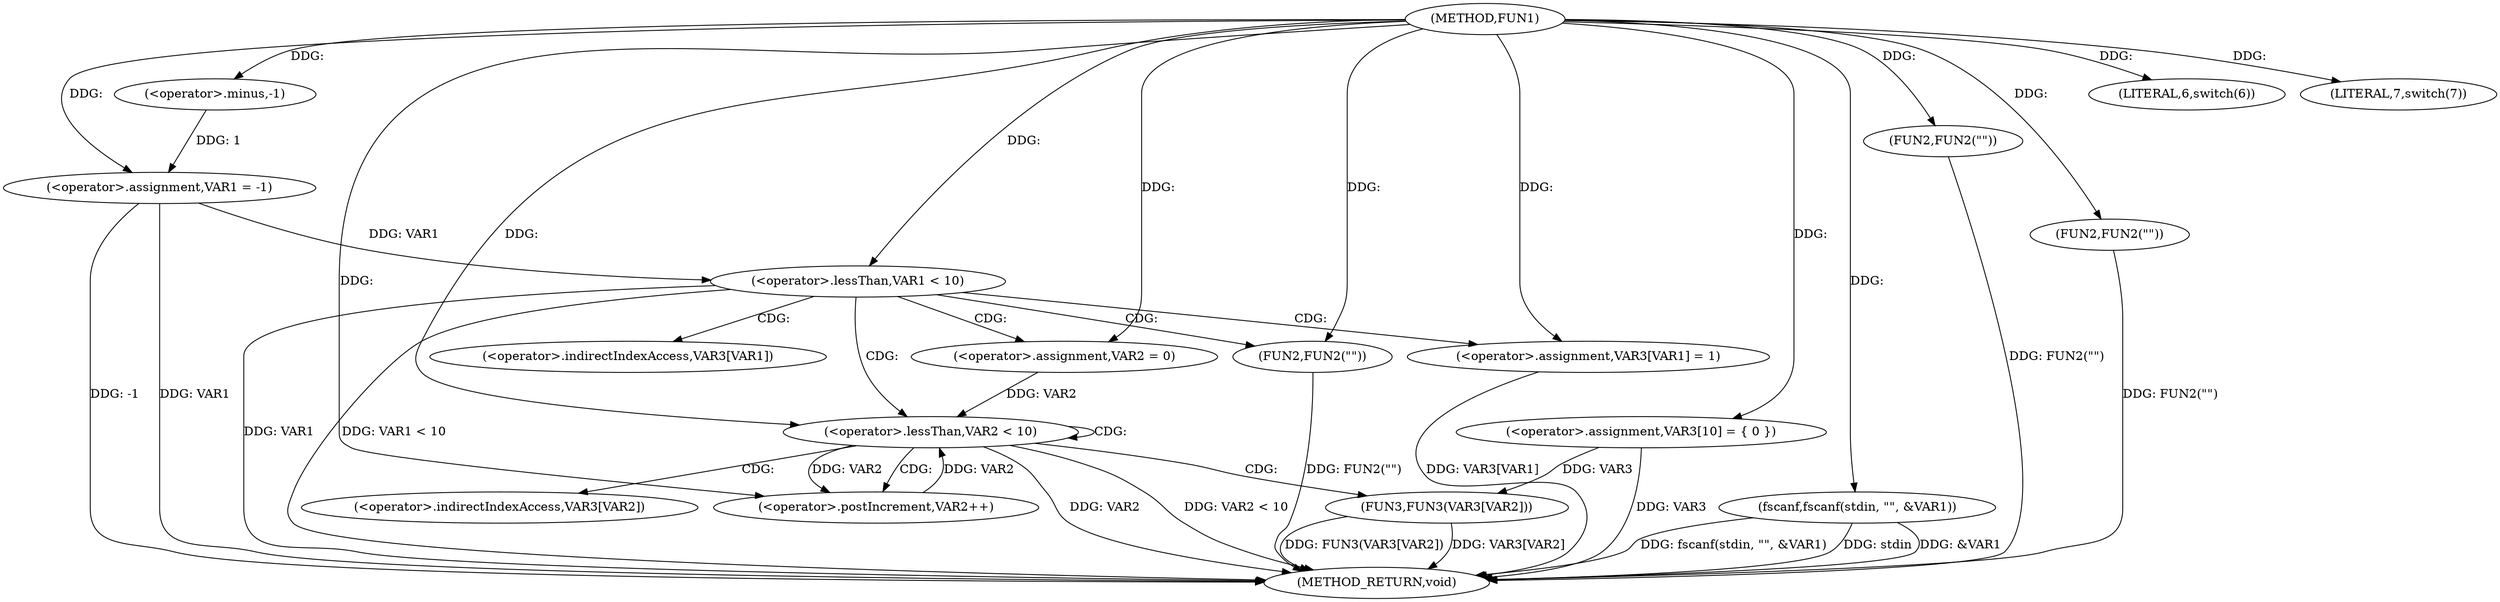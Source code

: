 digraph FUN1 {  
"1000100" [label = "(METHOD,FUN1)" ]
"1000163" [label = "(METHOD_RETURN,void)" ]
"1000103" [label = "(<operator>.assignment,VAR1 = -1)" ]
"1000105" [label = "(<operator>.minus,-1)" ]
"1000108" [label = "(LITERAL,6,switch(6))" ]
"1000111" [label = "(fscanf,fscanf(stdin, \"\", &VAR1))" ]
"1000118" [label = "(FUN2,FUN2(\"\"))" ]
"1000122" [label = "(LITERAL,7,switch(7))" ]
"1000128" [label = "(<operator>.assignment,VAR3[10] = { 0 })" ]
"1000131" [label = "(<operator>.lessThan,VAR1 < 10)" ]
"1000135" [label = "(<operator>.assignment,VAR3[VAR1] = 1)" ]
"1000141" [label = "(<operator>.assignment,VAR2 = 0)" ]
"1000144" [label = "(<operator>.lessThan,VAR2 < 10)" ]
"1000147" [label = "(<operator>.postIncrement,VAR2++)" ]
"1000150" [label = "(FUN3,FUN3(VAR3[VAR2]))" ]
"1000156" [label = "(FUN2,FUN2(\"\"))" ]
"1000160" [label = "(FUN2,FUN2(\"\"))" ]
"1000136" [label = "(<operator>.indirectIndexAccess,VAR3[VAR1])" ]
"1000151" [label = "(<operator>.indirectIndexAccess,VAR3[VAR2])" ]
  "1000150" -> "1000163"  [ label = "DDG: VAR3[VAR2]"] 
  "1000103" -> "1000163"  [ label = "DDG: VAR1"] 
  "1000103" -> "1000163"  [ label = "DDG: -1"] 
  "1000118" -> "1000163"  [ label = "DDG: FUN2(\"\")"] 
  "1000111" -> "1000163"  [ label = "DDG: stdin"] 
  "1000150" -> "1000163"  [ label = "DDG: FUN3(VAR3[VAR2])"] 
  "1000131" -> "1000163"  [ label = "DDG: VAR1 < 10"] 
  "1000111" -> "1000163"  [ label = "DDG: &VAR1"] 
  "1000160" -> "1000163"  [ label = "DDG: FUN2(\"\")"] 
  "1000131" -> "1000163"  [ label = "DDG: VAR1"] 
  "1000128" -> "1000163"  [ label = "DDG: VAR3"] 
  "1000144" -> "1000163"  [ label = "DDG: VAR2 < 10"] 
  "1000135" -> "1000163"  [ label = "DDG: VAR3[VAR1]"] 
  "1000144" -> "1000163"  [ label = "DDG: VAR2"] 
  "1000156" -> "1000163"  [ label = "DDG: FUN2(\"\")"] 
  "1000111" -> "1000163"  [ label = "DDG: fscanf(stdin, \"\", &VAR1)"] 
  "1000105" -> "1000103"  [ label = "DDG: 1"] 
  "1000100" -> "1000103"  [ label = "DDG: "] 
  "1000100" -> "1000105"  [ label = "DDG: "] 
  "1000100" -> "1000108"  [ label = "DDG: "] 
  "1000100" -> "1000111"  [ label = "DDG: "] 
  "1000100" -> "1000118"  [ label = "DDG: "] 
  "1000100" -> "1000122"  [ label = "DDG: "] 
  "1000100" -> "1000128"  [ label = "DDG: "] 
  "1000103" -> "1000131"  [ label = "DDG: VAR1"] 
  "1000100" -> "1000131"  [ label = "DDG: "] 
  "1000100" -> "1000135"  [ label = "DDG: "] 
  "1000100" -> "1000141"  [ label = "DDG: "] 
  "1000141" -> "1000144"  [ label = "DDG: VAR2"] 
  "1000147" -> "1000144"  [ label = "DDG: VAR2"] 
  "1000100" -> "1000144"  [ label = "DDG: "] 
  "1000144" -> "1000147"  [ label = "DDG: VAR2"] 
  "1000100" -> "1000147"  [ label = "DDG: "] 
  "1000128" -> "1000150"  [ label = "DDG: VAR3"] 
  "1000100" -> "1000156"  [ label = "DDG: "] 
  "1000100" -> "1000160"  [ label = "DDG: "] 
  "1000131" -> "1000156"  [ label = "CDG: "] 
  "1000131" -> "1000141"  [ label = "CDG: "] 
  "1000131" -> "1000135"  [ label = "CDG: "] 
  "1000131" -> "1000136"  [ label = "CDG: "] 
  "1000131" -> "1000144"  [ label = "CDG: "] 
  "1000144" -> "1000147"  [ label = "CDG: "] 
  "1000144" -> "1000151"  [ label = "CDG: "] 
  "1000144" -> "1000150"  [ label = "CDG: "] 
  "1000144" -> "1000144"  [ label = "CDG: "] 
}
